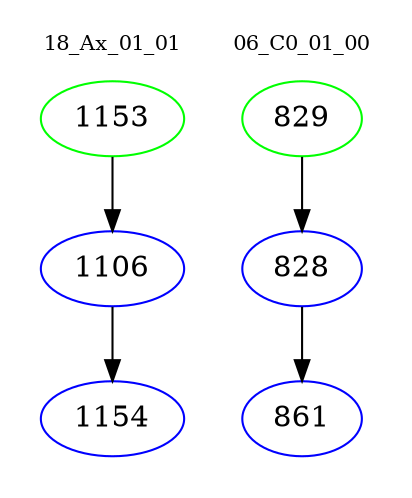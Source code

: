 digraph{
subgraph cluster_0 {
color = white
label = "18_Ax_01_01";
fontsize=10;
T0_1153 [label="1153", color="green"]
T0_1153 -> T0_1106 [color="black"]
T0_1106 [label="1106", color="blue"]
T0_1106 -> T0_1154 [color="black"]
T0_1154 [label="1154", color="blue"]
}
subgraph cluster_1 {
color = white
label = "06_C0_01_00";
fontsize=10;
T1_829 [label="829", color="green"]
T1_829 -> T1_828 [color="black"]
T1_828 [label="828", color="blue"]
T1_828 -> T1_861 [color="black"]
T1_861 [label="861", color="blue"]
}
}
